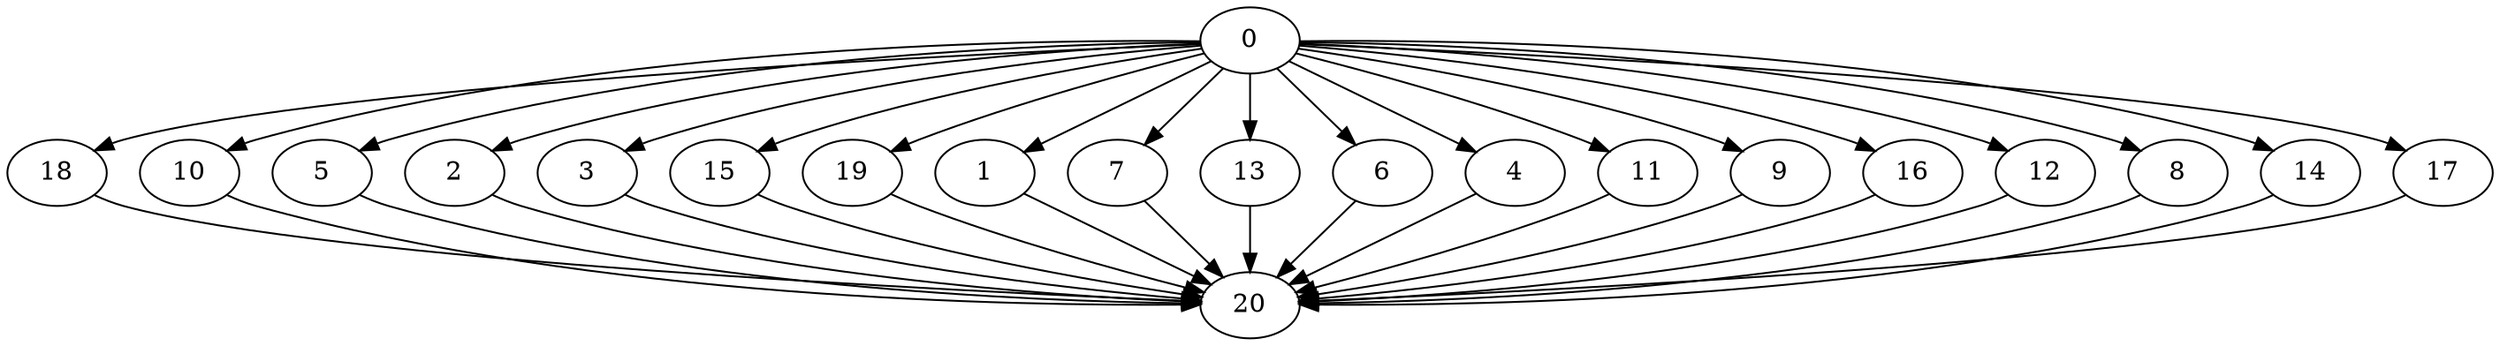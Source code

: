 digraph "Fork_Join_Nodes_21_CCR_0.10_WeightType_Random#3_Heterogeneous-4-2-strong" {
0 [Weight=35];
18 [Weight=174];
10 [Weight=174];
5 [Weight=174];
2 [Weight=174];
3 [Weight=174];
15 [Weight=174];
19 [Weight=139];
1 [Weight=122];
7 [Weight=104];
13 [Weight=104];
6 [Weight=87];
4 [Weight=70];
11 [Weight=70];
9 [Weight=70];
16 [Weight=52];
12 [Weight=52];
8 [Weight=52];
14 [Weight=52];
17 [Weight=35];
20 [Weight=122];
0 -> 8 [Weight=5];
2 -> 20 [Weight=6];
4 -> 20 [Weight=6];
0 -> 19 [Weight=4];
9 -> 20 [Weight=2];
0 -> 12 [Weight=3];
7 -> 20 [Weight=8];
18 -> 20 [Weight=10];
10 -> 20 [Weight=9];
5 -> 20 [Weight=8];
0 -> 1 [Weight=10];
17 -> 20 [Weight=3];
0 -> 10 [Weight=4];
0 -> 2 [Weight=2];
13 -> 20 [Weight=5];
0 -> 13 [Weight=7];
0 -> 9 [Weight=5];
0 -> 7 [Weight=2];
12 -> 20 [Weight=6];
19 -> 20 [Weight=8];
0 -> 16 [Weight=8];
0 -> 17 [Weight=2];
0 -> 18 [Weight=5];
0 -> 14 [Weight=7];
8 -> 20 [Weight=5];
1 -> 20 [Weight=10];
0 -> 6 [Weight=3];
16 -> 20 [Weight=10];
0 -> 5 [Weight=6];
15 -> 20 [Weight=6];
14 -> 20 [Weight=3];
0 -> 15 [Weight=4];
0 -> 4 [Weight=6];
11 -> 20 [Weight=4];
6 -> 20 [Weight=5];
3 -> 20 [Weight=6];
0 -> 11 [Weight=8];
0 -> 3 [Weight=10];
}
